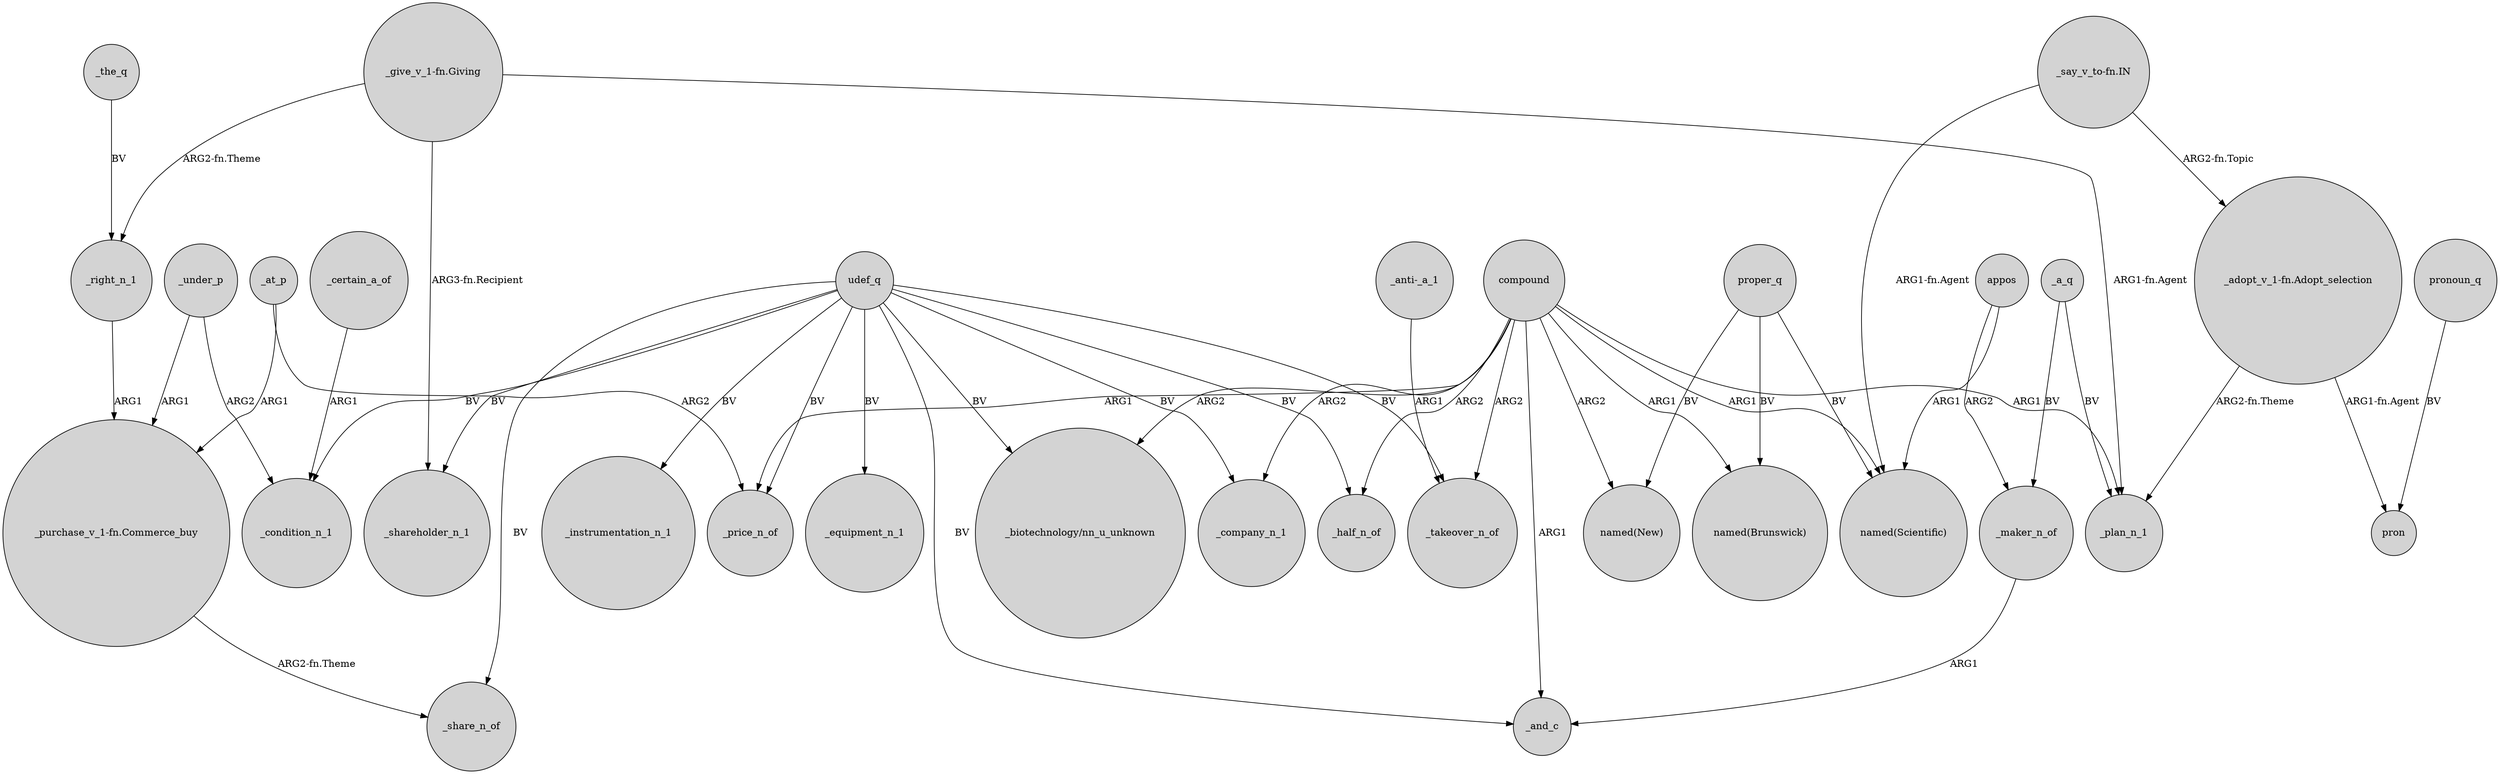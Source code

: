 digraph {
	node [shape=circle style=filled]
	_maker_n_of -> _and_c [label=ARG1]
	"_give_v_1-fn.Giving" -> _plan_n_1 [label="ARG1-fn.Agent"]
	proper_q -> "named(Scientific)" [label=BV]
	udef_q -> _equipment_n_1 [label=BV]
	compound -> "named(New)" [label=ARG2]
	udef_q -> _price_n_of [label=BV]
	udef_q -> _takeover_n_of [label=BV]
	"_say_v_to-fn.IN" -> "named(Scientific)" [label="ARG1-fn.Agent"]
	proper_q -> "named(New)" [label=BV]
	compound -> _company_n_1 [label=ARG2]
	udef_q -> _instrumentation_n_1 [label=BV]
	compound -> _plan_n_1 [label=ARG1]
	udef_q -> _half_n_of [label=BV]
	"_adopt_v_1-fn.Adopt_selection" -> _plan_n_1 [label="ARG2-fn.Theme"]
	udef_q -> _shareholder_n_1 [label=BV]
	appos -> _maker_n_of [label=ARG2]
	"_give_v_1-fn.Giving" -> _right_n_1 [label="ARG2-fn.Theme"]
	"_purchase_v_1-fn.Commerce_buy" -> _share_n_of [label="ARG2-fn.Theme"]
	pronoun_q -> pron [label=BV]
	udef_q -> _condition_n_1 [label=BV]
	"_give_v_1-fn.Giving" -> _shareholder_n_1 [label="ARG3-fn.Recipient"]
	compound -> "named(Scientific)" [label=ARG1]
	compound -> "named(Brunswick)" [label=ARG1]
	"_adopt_v_1-fn.Adopt_selection" -> pron [label="ARG1-fn.Agent"]
	_under_p -> "_purchase_v_1-fn.Commerce_buy" [label=ARG1]
	_a_q -> _maker_n_of [label=BV]
	compound -> _and_c [label=ARG1]
	appos -> "named(Scientific)" [label=ARG1]
	_a_q -> _plan_n_1 [label=BV]
	proper_q -> "named(Brunswick)" [label=BV]
	_certain_a_of -> _condition_n_1 [label=ARG1]
	udef_q -> _share_n_of [label=BV]
	_under_p -> _condition_n_1 [label=ARG2]
	_at_p -> "_purchase_v_1-fn.Commerce_buy" [label=ARG1]
	_the_q -> _right_n_1 [label=BV]
	compound -> "_biotechnology/nn_u_unknown" [label=ARG2]
	_right_n_1 -> "_purchase_v_1-fn.Commerce_buy" [label=ARG1]
	compound -> _price_n_of [label=ARG1]
	compound -> _takeover_n_of [label=ARG2]
	"_say_v_to-fn.IN" -> "_adopt_v_1-fn.Adopt_selection" [label="ARG2-fn.Topic"]
	udef_q -> _and_c [label=BV]
	_at_p -> _price_n_of [label=ARG2]
	compound -> _half_n_of [label=ARG2]
	udef_q -> _company_n_1 [label=BV]
	udef_q -> "_biotechnology/nn_u_unknown" [label=BV]
	"_anti-_a_1" -> _takeover_n_of [label=ARG1]
}
